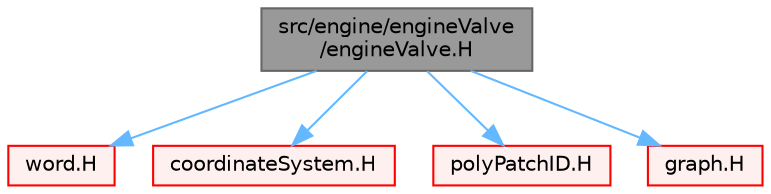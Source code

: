 digraph "src/engine/engineValve/engineValve.H"
{
 // LATEX_PDF_SIZE
  bgcolor="transparent";
  edge [fontname=Helvetica,fontsize=10,labelfontname=Helvetica,labelfontsize=10];
  node [fontname=Helvetica,fontsize=10,shape=box,height=0.2,width=0.4];
  Node1 [id="Node000001",label="src/engine/engineValve\l/engineValve.H",height=0.2,width=0.4,color="gray40", fillcolor="grey60", style="filled", fontcolor="black",tooltip=" "];
  Node1 -> Node2 [id="edge1_Node000001_Node000002",color="steelblue1",style="solid",tooltip=" "];
  Node2 [id="Node000002",label="word.H",height=0.2,width=0.4,color="red", fillcolor="#FFF0F0", style="filled",URL="$word_8H.html",tooltip=" "];
  Node1 -> Node14 [id="edge2_Node000001_Node000014",color="steelblue1",style="solid",tooltip=" "];
  Node14 [id="Node000014",label="coordinateSystem.H",height=0.2,width=0.4,color="red", fillcolor="#FFF0F0", style="filled",URL="$coordinateSystem_8H.html",tooltip=" "];
  Node1 -> Node210 [id="edge3_Node000001_Node000210",color="steelblue1",style="solid",tooltip=" "];
  Node210 [id="Node000210",label="polyPatchID.H",height=0.2,width=0.4,color="red", fillcolor="#FFF0F0", style="filled",URL="$polyPatchID_8H.html",tooltip=" "];
  Node1 -> Node256 [id="edge4_Node000001_Node000256",color="steelblue1",style="solid",tooltip=" "];
  Node256 [id="Node000256",label="graph.H",height=0.2,width=0.4,color="red", fillcolor="#FFF0F0", style="filled",URL="$graph_8H.html",tooltip=" "];
}
